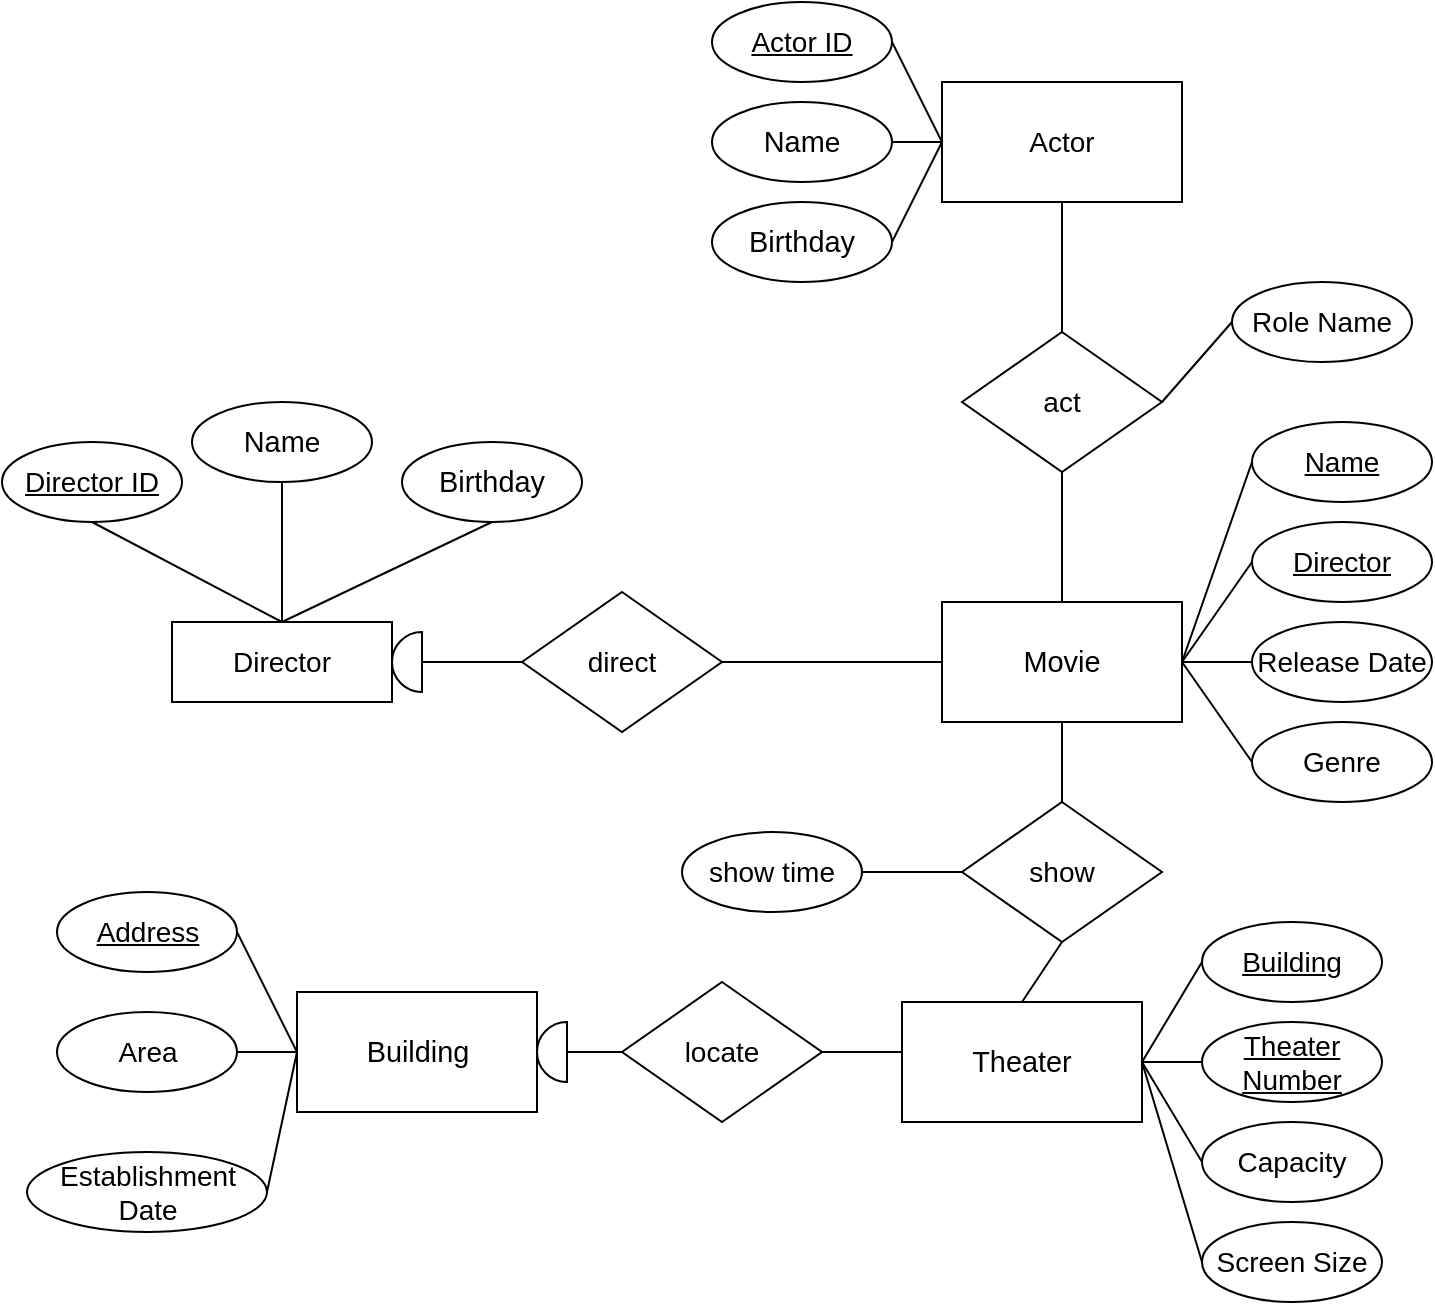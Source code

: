 <mxfile version="16.6.1" type="github">
  <diagram id="R2lEEEUBdFMjLlhIrx00" name="Page-1">
    <mxGraphModel dx="1197" dy="1797" grid="1" gridSize="10" guides="1" tooltips="1" connect="1" arrows="1" fold="1" page="1" pageScale="1" pageWidth="850" pageHeight="1100" math="0" shadow="0" extFonts="Permanent Marker^https://fonts.googleapis.com/css?family=Permanent+Marker">
      <root>
        <mxCell id="0" />
        <mxCell id="1" parent="0" />
        <mxCell id="CTSPQY4HyNSAydRCcFnZ-1" value="&lt;font style=&quot;font-size: 14px&quot;&gt;Director&lt;/font&gt;" style="rounded=0;whiteSpace=wrap;html=1;" vertex="1" parent="1">
          <mxGeometry x="125" y="190" width="110" height="40" as="geometry" />
        </mxCell>
        <mxCell id="CTSPQY4HyNSAydRCcFnZ-2" value="&lt;span style=&quot;left: 130.059px ; top: 339.291px ; font-size: 14.451px ; font-family: sans-serif ; transform: scalex(1.024)&quot; dir=&quot;ltr&quot;&gt;Movie &lt;/span&gt;" style="rounded=0;whiteSpace=wrap;html=1;" vertex="1" parent="1">
          <mxGeometry x="510" y="180" width="120" height="60" as="geometry" />
        </mxCell>
        <mxCell id="CTSPQY4HyNSAydRCcFnZ-3" value="&lt;font style=&quot;font-size: 14px&quot;&gt;Actor&lt;/font&gt;" style="rounded=0;whiteSpace=wrap;html=1;" vertex="1" parent="1">
          <mxGeometry x="510" y="-80" width="120" height="60" as="geometry" />
        </mxCell>
        <mxCell id="CTSPQY4HyNSAydRCcFnZ-4" value="&lt;span style=&quot;left: 130.059px ; top: 419.074px ; font-size: 14.451px ; font-family: sans-serif ; transform: scalex(1.021)&quot; dir=&quot;ltr&quot;&gt;Building &lt;/span&gt;" style="rounded=0;whiteSpace=wrap;html=1;" vertex="1" parent="1">
          <mxGeometry x="187.5" y="375" width="120" height="60" as="geometry" />
        </mxCell>
        <mxCell id="CTSPQY4HyNSAydRCcFnZ-5" value="&lt;span style=&quot;left: 130.059px ; top: 458.965px ; font-size: 14.451px ; font-family: sans-serif ; transform: scalex(1.007)&quot; dir=&quot;ltr&quot;&gt;Theater &lt;/span&gt;" style="rounded=0;whiteSpace=wrap;html=1;" vertex="1" parent="1">
          <mxGeometry x="490" y="380" width="120" height="60" as="geometry" />
        </mxCell>
        <mxCell id="CTSPQY4HyNSAydRCcFnZ-6" value="&lt;span style=&quot;left: 312.566px ; top: 299.4px ; font-size: 14.451px ; font-family: sans-serif ; transform: scalex(0.999)&quot; dir=&quot;ltr&quot;&gt;Nam&lt;/span&gt;e" style="ellipse;whiteSpace=wrap;html=1;fontSize=14;" vertex="1" parent="1">
          <mxGeometry x="135" y="80" width="90" height="40" as="geometry" />
        </mxCell>
        <mxCell id="CTSPQY4HyNSAydRCcFnZ-7" value="&lt;span style=&quot;left: 130.059px ; top: 319.346px ; font-size: 14.451px ; font-family: sans-serif ; transform: scalex(1.025)&quot; dir=&quot;ltr&quot;&gt;Birthday&lt;/span&gt;" style="ellipse;whiteSpace=wrap;html=1;fontSize=14;" vertex="1" parent="1">
          <mxGeometry x="240" y="100" width="90" height="40" as="geometry" />
        </mxCell>
        <mxCell id="CTSPQY4HyNSAydRCcFnZ-9" value="&lt;u&gt;Director ID&lt;/u&gt;" style="ellipse;whiteSpace=wrap;html=1;fontSize=14;" vertex="1" parent="1">
          <mxGeometry x="40" y="100" width="90" height="40" as="geometry" />
        </mxCell>
        <mxCell id="CTSPQY4HyNSAydRCcFnZ-16" value="" style="endArrow=none;html=1;rounded=0;fontSize=14;exitX=0.5;exitY=0;exitDx=0;exitDy=0;entryX=0.5;entryY=1;entryDx=0;entryDy=0;" edge="1" parent="1" source="CTSPQY4HyNSAydRCcFnZ-1" target="CTSPQY4HyNSAydRCcFnZ-9">
          <mxGeometry width="50" height="50" relative="1" as="geometry">
            <mxPoint x="510" y="340" as="sourcePoint" />
            <mxPoint x="560" y="290" as="targetPoint" />
          </mxGeometry>
        </mxCell>
        <mxCell id="CTSPQY4HyNSAydRCcFnZ-17" value="" style="endArrow=none;html=1;rounded=0;fontSize=14;exitX=0.5;exitY=0;exitDx=0;exitDy=0;entryX=0.5;entryY=1;entryDx=0;entryDy=0;" edge="1" parent="1" source="CTSPQY4HyNSAydRCcFnZ-1" target="CTSPQY4HyNSAydRCcFnZ-6">
          <mxGeometry width="50" height="50" relative="1" as="geometry">
            <mxPoint x="190" y="200" as="sourcePoint" />
            <mxPoint x="95" y="190" as="targetPoint" />
          </mxGeometry>
        </mxCell>
        <mxCell id="CTSPQY4HyNSAydRCcFnZ-18" value="" style="endArrow=none;html=1;rounded=0;fontSize=14;exitX=0.5;exitY=0;exitDx=0;exitDy=0;entryX=0.5;entryY=1;entryDx=0;entryDy=0;" edge="1" parent="1" source="CTSPQY4HyNSAydRCcFnZ-1" target="CTSPQY4HyNSAydRCcFnZ-7">
          <mxGeometry width="50" height="50" relative="1" as="geometry">
            <mxPoint x="190" y="200" as="sourcePoint" />
            <mxPoint x="190" y="170" as="targetPoint" />
          </mxGeometry>
        </mxCell>
        <mxCell id="CTSPQY4HyNSAydRCcFnZ-19" value="&lt;u&gt;Name&lt;/u&gt;" style="ellipse;whiteSpace=wrap;html=1;fontSize=14;" vertex="1" parent="1">
          <mxGeometry x="665" y="90" width="90" height="40" as="geometry" />
        </mxCell>
        <mxCell id="CTSPQY4HyNSAydRCcFnZ-20" value="&lt;u&gt;Director&lt;/u&gt;" style="ellipse;whiteSpace=wrap;html=1;fontSize=14;" vertex="1" parent="1">
          <mxGeometry x="665" y="140" width="90" height="40" as="geometry" />
        </mxCell>
        <mxCell id="CTSPQY4HyNSAydRCcFnZ-21" value="Release Date" style="ellipse;whiteSpace=wrap;html=1;fontSize=14;" vertex="1" parent="1">
          <mxGeometry x="665" y="190" width="90" height="40" as="geometry" />
        </mxCell>
        <mxCell id="CTSPQY4HyNSAydRCcFnZ-22" value="Genre" style="ellipse;whiteSpace=wrap;html=1;fontSize=14;" vertex="1" parent="1">
          <mxGeometry x="665" y="240" width="90" height="40" as="geometry" />
        </mxCell>
        <mxCell id="CTSPQY4HyNSAydRCcFnZ-23" value="&lt;u&gt;Address&lt;/u&gt;" style="ellipse;whiteSpace=wrap;html=1;fontSize=14;" vertex="1" parent="1">
          <mxGeometry x="67.5" y="325" width="90" height="40" as="geometry" />
        </mxCell>
        <mxCell id="CTSPQY4HyNSAydRCcFnZ-25" value="Area" style="ellipse;whiteSpace=wrap;html=1;fontSize=14;" vertex="1" parent="1">
          <mxGeometry x="67.5" y="385" width="90" height="40" as="geometry" />
        </mxCell>
        <mxCell id="CTSPQY4HyNSAydRCcFnZ-26" value="Establishment Date" style="ellipse;whiteSpace=wrap;html=1;fontSize=14;" vertex="1" parent="1">
          <mxGeometry x="52.5" y="455" width="120" height="40" as="geometry" />
        </mxCell>
        <mxCell id="CTSPQY4HyNSAydRCcFnZ-27" value="&lt;u&gt;Building&lt;/u&gt;" style="ellipse;whiteSpace=wrap;html=1;fontSize=14;" vertex="1" parent="1">
          <mxGeometry x="640" y="340" width="90" height="40" as="geometry" />
        </mxCell>
        <mxCell id="CTSPQY4HyNSAydRCcFnZ-28" value="&lt;u&gt;Theater Number&lt;/u&gt;" style="ellipse;whiteSpace=wrap;html=1;fontSize=14;" vertex="1" parent="1">
          <mxGeometry x="640" y="390" width="90" height="40" as="geometry" />
        </mxCell>
        <mxCell id="CTSPQY4HyNSAydRCcFnZ-29" value="Capacity" style="ellipse;whiteSpace=wrap;html=1;fontSize=14;" vertex="1" parent="1">
          <mxGeometry x="640" y="440" width="90" height="40" as="geometry" />
        </mxCell>
        <mxCell id="CTSPQY4HyNSAydRCcFnZ-30" value="Screen Size" style="ellipse;whiteSpace=wrap;html=1;fontSize=14;" vertex="1" parent="1">
          <mxGeometry x="640" y="490" width="90" height="40" as="geometry" />
        </mxCell>
        <mxCell id="CTSPQY4HyNSAydRCcFnZ-32" value="&lt;u&gt;Actor ID&lt;/u&gt;" style="ellipse;whiteSpace=wrap;html=1;fontSize=14;" vertex="1" parent="1">
          <mxGeometry x="395" y="-120" width="90" height="40" as="geometry" />
        </mxCell>
        <mxCell id="CTSPQY4HyNSAydRCcFnZ-35" value="&lt;span style=&quot;left: 312.566px ; top: 299.4px ; font-size: 14.451px ; font-family: sans-serif ; transform: scalex(0.999)&quot; dir=&quot;ltr&quot;&gt;Nam&lt;/span&gt;e" style="ellipse;whiteSpace=wrap;html=1;fontSize=14;" vertex="1" parent="1">
          <mxGeometry x="395" y="-70" width="90" height="40" as="geometry" />
        </mxCell>
        <mxCell id="CTSPQY4HyNSAydRCcFnZ-36" value="&lt;span style=&quot;left: 130.059px ; top: 319.346px ; font-size: 14.451px ; font-family: sans-serif ; transform: scalex(1.025)&quot; dir=&quot;ltr&quot;&gt;Birthday&lt;/span&gt;" style="ellipse;whiteSpace=wrap;html=1;fontSize=14;" vertex="1" parent="1">
          <mxGeometry x="395" y="-20" width="90" height="40" as="geometry" />
        </mxCell>
        <mxCell id="CTSPQY4HyNSAydRCcFnZ-40" value="" style="endArrow=none;html=1;rounded=0;fontSize=14;entryX=0;entryY=0.5;entryDx=0;entryDy=0;exitX=1;exitY=0.5;exitDx=0;exitDy=0;" edge="1" parent="1" source="CTSPQY4HyNSAydRCcFnZ-2" target="CTSPQY4HyNSAydRCcFnZ-19">
          <mxGeometry width="50" height="50" relative="1" as="geometry">
            <mxPoint x="420" y="220" as="sourcePoint" />
            <mxPoint x="475" y="220" as="targetPoint" />
          </mxGeometry>
        </mxCell>
        <mxCell id="CTSPQY4HyNSAydRCcFnZ-42" value="" style="endArrow=none;html=1;rounded=0;fontSize=14;entryX=0;entryY=0.5;entryDx=0;entryDy=0;exitX=1;exitY=0.5;exitDx=0;exitDy=0;" edge="1" parent="1" source="CTSPQY4HyNSAydRCcFnZ-2" target="CTSPQY4HyNSAydRCcFnZ-20">
          <mxGeometry width="50" height="50" relative="1" as="geometry">
            <mxPoint x="595" y="220" as="sourcePoint" />
            <mxPoint x="630" y="120" as="targetPoint" />
          </mxGeometry>
        </mxCell>
        <mxCell id="CTSPQY4HyNSAydRCcFnZ-43" value="" style="endArrow=none;html=1;rounded=0;fontSize=14;entryX=0;entryY=0.5;entryDx=0;entryDy=0;exitX=1;exitY=0.5;exitDx=0;exitDy=0;" edge="1" parent="1" source="CTSPQY4HyNSAydRCcFnZ-2" target="CTSPQY4HyNSAydRCcFnZ-21">
          <mxGeometry width="50" height="50" relative="1" as="geometry">
            <mxPoint x="595" y="220" as="sourcePoint" />
            <mxPoint x="630" y="170" as="targetPoint" />
          </mxGeometry>
        </mxCell>
        <mxCell id="CTSPQY4HyNSAydRCcFnZ-44" value="" style="endArrow=none;html=1;rounded=0;fontSize=14;entryX=0;entryY=0.5;entryDx=0;entryDy=0;exitX=1;exitY=0.5;exitDx=0;exitDy=0;" edge="1" parent="1" source="CTSPQY4HyNSAydRCcFnZ-2" target="CTSPQY4HyNSAydRCcFnZ-22">
          <mxGeometry width="50" height="50" relative="1" as="geometry">
            <mxPoint x="595" y="220" as="sourcePoint" />
            <mxPoint x="630" y="220" as="targetPoint" />
          </mxGeometry>
        </mxCell>
        <mxCell id="CTSPQY4HyNSAydRCcFnZ-45" value="" style="endArrow=none;html=1;rounded=0;fontSize=14;exitX=0;exitY=0.5;exitDx=0;exitDy=0;entryX=1;entryY=0.5;entryDx=0;entryDy=0;" edge="1" parent="1" source="CTSPQY4HyNSAydRCcFnZ-3" target="CTSPQY4HyNSAydRCcFnZ-32">
          <mxGeometry width="50" height="50" relative="1" as="geometry">
            <mxPoint x="595.0" y="-260" as="sourcePoint" />
            <mxPoint x="595.0" y="-290" as="targetPoint" />
          </mxGeometry>
        </mxCell>
        <mxCell id="CTSPQY4HyNSAydRCcFnZ-46" value="" style="endArrow=none;html=1;rounded=0;fontSize=14;exitX=0;exitY=0.5;exitDx=0;exitDy=0;entryX=1;entryY=0.5;entryDx=0;entryDy=0;" edge="1" parent="1" source="CTSPQY4HyNSAydRCcFnZ-3" target="CTSPQY4HyNSAydRCcFnZ-35">
          <mxGeometry width="50" height="50" relative="1" as="geometry">
            <mxPoint x="520.0" y="-40" as="sourcePoint" />
            <mxPoint x="495.0" y="-90" as="targetPoint" />
          </mxGeometry>
        </mxCell>
        <mxCell id="CTSPQY4HyNSAydRCcFnZ-47" value="" style="endArrow=none;html=1;rounded=0;fontSize=14;entryX=1;entryY=0.5;entryDx=0;entryDy=0;exitX=0;exitY=0.5;exitDx=0;exitDy=0;" edge="1" parent="1" source="CTSPQY4HyNSAydRCcFnZ-3" target="CTSPQY4HyNSAydRCcFnZ-36">
          <mxGeometry width="50" height="50" relative="1" as="geometry">
            <mxPoint x="157" y="390" as="sourcePoint" />
            <mxPoint x="137.0" y="400" as="targetPoint" />
          </mxGeometry>
        </mxCell>
        <mxCell id="CTSPQY4HyNSAydRCcFnZ-51" value="" style="endArrow=none;html=1;rounded=0;fontSize=14;entryX=0;entryY=0.5;entryDx=0;entryDy=0;exitX=1;exitY=0.5;exitDx=0;exitDy=0;" edge="1" parent="1" source="CTSPQY4HyNSAydRCcFnZ-5" target="CTSPQY4HyNSAydRCcFnZ-27">
          <mxGeometry width="50" height="50" relative="1" as="geometry">
            <mxPoint x="595" y="220" as="sourcePoint" />
            <mxPoint x="630" y="120" as="targetPoint" />
          </mxGeometry>
        </mxCell>
        <mxCell id="CTSPQY4HyNSAydRCcFnZ-52" value="" style="endArrow=none;html=1;rounded=0;fontSize=14;exitX=1;exitY=0.5;exitDx=0;exitDy=0;" edge="1" parent="1" source="CTSPQY4HyNSAydRCcFnZ-5" target="CTSPQY4HyNSAydRCcFnZ-28">
          <mxGeometry width="50" height="50" relative="1" as="geometry">
            <mxPoint x="620" y="420" as="sourcePoint" />
            <mxPoint x="650" y="370" as="targetPoint" />
          </mxGeometry>
        </mxCell>
        <mxCell id="CTSPQY4HyNSAydRCcFnZ-53" value="" style="endArrow=none;html=1;rounded=0;fontSize=14;exitX=1;exitY=0.5;exitDx=0;exitDy=0;entryX=0;entryY=0.5;entryDx=0;entryDy=0;" edge="1" parent="1" source="CTSPQY4HyNSAydRCcFnZ-5" target="CTSPQY4HyNSAydRCcFnZ-29">
          <mxGeometry width="50" height="50" relative="1" as="geometry">
            <mxPoint x="620" y="420" as="sourcePoint" />
            <mxPoint x="650" y="420" as="targetPoint" />
          </mxGeometry>
        </mxCell>
        <mxCell id="CTSPQY4HyNSAydRCcFnZ-54" value="" style="endArrow=none;html=1;rounded=0;fontSize=14;exitX=1;exitY=0.5;exitDx=0;exitDy=0;entryX=0;entryY=0.5;entryDx=0;entryDy=0;" edge="1" parent="1" source="CTSPQY4HyNSAydRCcFnZ-5">
          <mxGeometry width="50" height="50" relative="1" as="geometry">
            <mxPoint x="620" y="420" as="sourcePoint" />
            <mxPoint x="640.0" y="510" as="targetPoint" />
          </mxGeometry>
        </mxCell>
        <mxCell id="CTSPQY4HyNSAydRCcFnZ-92" style="edgeStyle=none;rounded=0;orthogonalLoop=1;jettySize=auto;html=1;exitX=0;exitY=0.5;exitDx=0;exitDy=0;entryX=1;entryY=0.5;entryDx=0;entryDy=0;fontSize=14;" edge="1" parent="1" source="CTSPQY4HyNSAydRCcFnZ-57" target="CTSPQY4HyNSAydRCcFnZ-1">
          <mxGeometry relative="1" as="geometry" />
        </mxCell>
        <mxCell id="CTSPQY4HyNSAydRCcFnZ-57" value="direct" style="rhombus;whiteSpace=wrap;html=1;fontSize=14;" vertex="1" parent="1">
          <mxGeometry x="300" y="175" width="100" height="70" as="geometry" />
        </mxCell>
        <mxCell id="CTSPQY4HyNSAydRCcFnZ-67" value="act" style="rhombus;whiteSpace=wrap;html=1;fontSize=14;" vertex="1" parent="1">
          <mxGeometry x="520" y="45" width="100" height="70" as="geometry" />
        </mxCell>
        <mxCell id="CTSPQY4HyNSAydRCcFnZ-71" style="edgeStyle=none;rounded=0;orthogonalLoop=1;jettySize=auto;html=1;entryX=0.5;entryY=0;entryDx=0;entryDy=0;fontSize=14;" edge="1" parent="1" source="CTSPQY4HyNSAydRCcFnZ-2" target="CTSPQY4HyNSAydRCcFnZ-2">
          <mxGeometry relative="1" as="geometry" />
        </mxCell>
        <mxCell id="CTSPQY4HyNSAydRCcFnZ-80" value="" style="endArrow=none;html=1;rounded=0;fontSize=14;exitX=1;exitY=0.5;exitDx=0;exitDy=0;entryX=0;entryY=0.5;entryDx=0;entryDy=0;" edge="1" parent="1" source="CTSPQY4HyNSAydRCcFnZ-67" target="CTSPQY4HyNSAydRCcFnZ-81">
          <mxGeometry width="50" height="50" relative="1" as="geometry">
            <mxPoint x="320" y="205" as="sourcePoint" />
            <mxPoint x="425" y="155" as="targetPoint" />
          </mxGeometry>
        </mxCell>
        <mxCell id="CTSPQY4HyNSAydRCcFnZ-81" value="Role Name" style="ellipse;whiteSpace=wrap;html=1;fontSize=14;" vertex="1" parent="1">
          <mxGeometry x="655" y="20" width="90" height="40" as="geometry" />
        </mxCell>
        <mxCell id="CTSPQY4HyNSAydRCcFnZ-82" value="" style="endArrow=none;html=1;rounded=0;fontSize=14;exitX=0;exitY=0.5;exitDx=0;exitDy=0;entryX=1;entryY=0.5;entryDx=0;entryDy=0;" edge="1" parent="1" source="CTSPQY4HyNSAydRCcFnZ-4" target="CTSPQY4HyNSAydRCcFnZ-23">
          <mxGeometry width="50" height="50" relative="1" as="geometry">
            <mxPoint x="77.5" y="195" as="sourcePoint" />
            <mxPoint x="182.5" y="145" as="targetPoint" />
          </mxGeometry>
        </mxCell>
        <mxCell id="CTSPQY4HyNSAydRCcFnZ-83" value="" style="endArrow=none;html=1;rounded=0;fontSize=14;exitX=0;exitY=0.5;exitDx=0;exitDy=0;entryX=1;entryY=0.5;entryDx=0;entryDy=0;" edge="1" parent="1" source="CTSPQY4HyNSAydRCcFnZ-4" target="CTSPQY4HyNSAydRCcFnZ-25">
          <mxGeometry width="50" height="50" relative="1" as="geometry">
            <mxPoint x="197.5" y="415" as="sourcePoint" />
            <mxPoint x="167.5" y="355" as="targetPoint" />
          </mxGeometry>
        </mxCell>
        <mxCell id="CTSPQY4HyNSAydRCcFnZ-84" value="" style="endArrow=none;html=1;rounded=0;fontSize=14;exitX=0;exitY=0.5;exitDx=0;exitDy=0;entryX=1;entryY=0.5;entryDx=0;entryDy=0;" edge="1" parent="1" source="CTSPQY4HyNSAydRCcFnZ-4" target="CTSPQY4HyNSAydRCcFnZ-26">
          <mxGeometry width="50" height="50" relative="1" as="geometry">
            <mxPoint x="197.5" y="415" as="sourcePoint" />
            <mxPoint x="167.5" y="415" as="targetPoint" />
          </mxGeometry>
        </mxCell>
        <mxCell id="CTSPQY4HyNSAydRCcFnZ-100" style="edgeStyle=none;rounded=0;orthogonalLoop=1;jettySize=auto;html=1;exitX=0;exitY=0.5;exitDx=0;exitDy=0;entryX=0.5;entryY=1;entryDx=0;entryDy=0;entryPerimeter=0;fontSize=14;" edge="1" parent="1" source="CTSPQY4HyNSAydRCcFnZ-85" target="CTSPQY4HyNSAydRCcFnZ-98">
          <mxGeometry relative="1" as="geometry" />
        </mxCell>
        <mxCell id="CTSPQY4HyNSAydRCcFnZ-85" value="locate" style="rhombus;whiteSpace=wrap;html=1;fontSize=14;" vertex="1" parent="1">
          <mxGeometry x="350" y="370" width="100" height="70" as="geometry" />
        </mxCell>
        <mxCell id="CTSPQY4HyNSAydRCcFnZ-89" value="" style="endArrow=none;html=1;rounded=0;fontSize=14;" edge="1" parent="1" target="CTSPQY4HyNSAydRCcFnZ-2">
          <mxGeometry relative="1" as="geometry">
            <mxPoint x="400" y="210" as="sourcePoint" />
            <mxPoint x="310" y="220" as="targetPoint" />
          </mxGeometry>
        </mxCell>
        <mxCell id="CTSPQY4HyNSAydRCcFnZ-91" value="" style="verticalLabelPosition=bottom;verticalAlign=top;html=1;shape=mxgraph.basic.half_circle;fontSize=14;direction=south;" vertex="1" parent="1">
          <mxGeometry x="235" y="195" width="15" height="30" as="geometry" />
        </mxCell>
        <mxCell id="CTSPQY4HyNSAydRCcFnZ-93" value="" style="endArrow=none;html=1;rounded=0;fontSize=14;exitX=0.5;exitY=1;exitDx=0;exitDy=0;entryX=0.5;entryY=0;entryDx=0;entryDy=0;" edge="1" parent="1" source="CTSPQY4HyNSAydRCcFnZ-67" target="CTSPQY4HyNSAydRCcFnZ-2">
          <mxGeometry relative="1" as="geometry">
            <mxPoint x="410" y="220" as="sourcePoint" />
            <mxPoint x="520.0" y="220" as="targetPoint" />
          </mxGeometry>
        </mxCell>
        <mxCell id="CTSPQY4HyNSAydRCcFnZ-94" value="" style="endArrow=none;html=1;rounded=0;fontSize=14;exitX=0.5;exitY=1;exitDx=0;exitDy=0;entryX=0.5;entryY=0;entryDx=0;entryDy=0;" edge="1" parent="1" source="CTSPQY4HyNSAydRCcFnZ-3" target="CTSPQY4HyNSAydRCcFnZ-67">
          <mxGeometry relative="1" as="geometry">
            <mxPoint x="580" y="125" as="sourcePoint" />
            <mxPoint x="710.0" y="195" as="targetPoint" />
          </mxGeometry>
        </mxCell>
        <mxCell id="CTSPQY4HyNSAydRCcFnZ-95" value="" style="endArrow=none;html=1;rounded=0;fontSize=14;" edge="1" parent="1" source="CTSPQY4HyNSAydRCcFnZ-85">
          <mxGeometry relative="1" as="geometry">
            <mxPoint x="410" y="220" as="sourcePoint" />
            <mxPoint x="490" y="405" as="targetPoint" />
          </mxGeometry>
        </mxCell>
        <mxCell id="CTSPQY4HyNSAydRCcFnZ-98" value="" style="verticalLabelPosition=bottom;verticalAlign=top;html=1;shape=mxgraph.basic.half_circle;fontSize=14;direction=south;" vertex="1" parent="1">
          <mxGeometry x="307.5" y="390" width="15" height="30" as="geometry" />
        </mxCell>
        <mxCell id="CTSPQY4HyNSAydRCcFnZ-101" value="show" style="rhombus;whiteSpace=wrap;html=1;fontSize=14;" vertex="1" parent="1">
          <mxGeometry x="520" y="280" width="100" height="70" as="geometry" />
        </mxCell>
        <mxCell id="CTSPQY4HyNSAydRCcFnZ-102" value="" style="endArrow=none;html=1;rounded=0;fontSize=14;entryX=0.5;entryY=1;entryDx=0;entryDy=0;exitX=0.5;exitY=0;exitDx=0;exitDy=0;" edge="1" parent="1" source="CTSPQY4HyNSAydRCcFnZ-101" target="CTSPQY4HyNSAydRCcFnZ-2">
          <mxGeometry relative="1" as="geometry">
            <mxPoint x="410" y="220" as="sourcePoint" />
            <mxPoint x="520.0" y="220" as="targetPoint" />
          </mxGeometry>
        </mxCell>
        <mxCell id="CTSPQY4HyNSAydRCcFnZ-103" value="" style="endArrow=none;html=1;rounded=0;fontSize=14;entryX=0.5;entryY=1;entryDx=0;entryDy=0;exitX=0.5;exitY=0;exitDx=0;exitDy=0;" edge="1" parent="1" source="CTSPQY4HyNSAydRCcFnZ-5" target="CTSPQY4HyNSAydRCcFnZ-101">
          <mxGeometry relative="1" as="geometry">
            <mxPoint x="580.0" y="290" as="sourcePoint" />
            <mxPoint x="580.0" y="250" as="targetPoint" />
          </mxGeometry>
        </mxCell>
        <mxCell id="CTSPQY4HyNSAydRCcFnZ-104" style="edgeStyle=none;rounded=0;orthogonalLoop=1;jettySize=auto;html=1;entryX=0.5;entryY=1;entryDx=0;entryDy=0;fontSize=14;" edge="1" parent="1" source="CTSPQY4HyNSAydRCcFnZ-101" target="CTSPQY4HyNSAydRCcFnZ-101">
          <mxGeometry relative="1" as="geometry" />
        </mxCell>
        <mxCell id="CTSPQY4HyNSAydRCcFnZ-105" value="show time" style="ellipse;whiteSpace=wrap;html=1;fontSize=14;" vertex="1" parent="1">
          <mxGeometry x="380" y="295" width="90" height="40" as="geometry" />
        </mxCell>
        <mxCell id="CTSPQY4HyNSAydRCcFnZ-106" value="" style="endArrow=none;html=1;rounded=0;fontSize=14;entryX=0;entryY=0.5;entryDx=0;entryDy=0;exitX=1;exitY=0.5;exitDx=0;exitDy=0;" edge="1" parent="1" source="CTSPQY4HyNSAydRCcFnZ-105" target="CTSPQY4HyNSAydRCcFnZ-101">
          <mxGeometry relative="1" as="geometry">
            <mxPoint x="460" y="415" as="sourcePoint" />
            <mxPoint x="500.0" y="415" as="targetPoint" />
          </mxGeometry>
        </mxCell>
      </root>
    </mxGraphModel>
  </diagram>
</mxfile>
